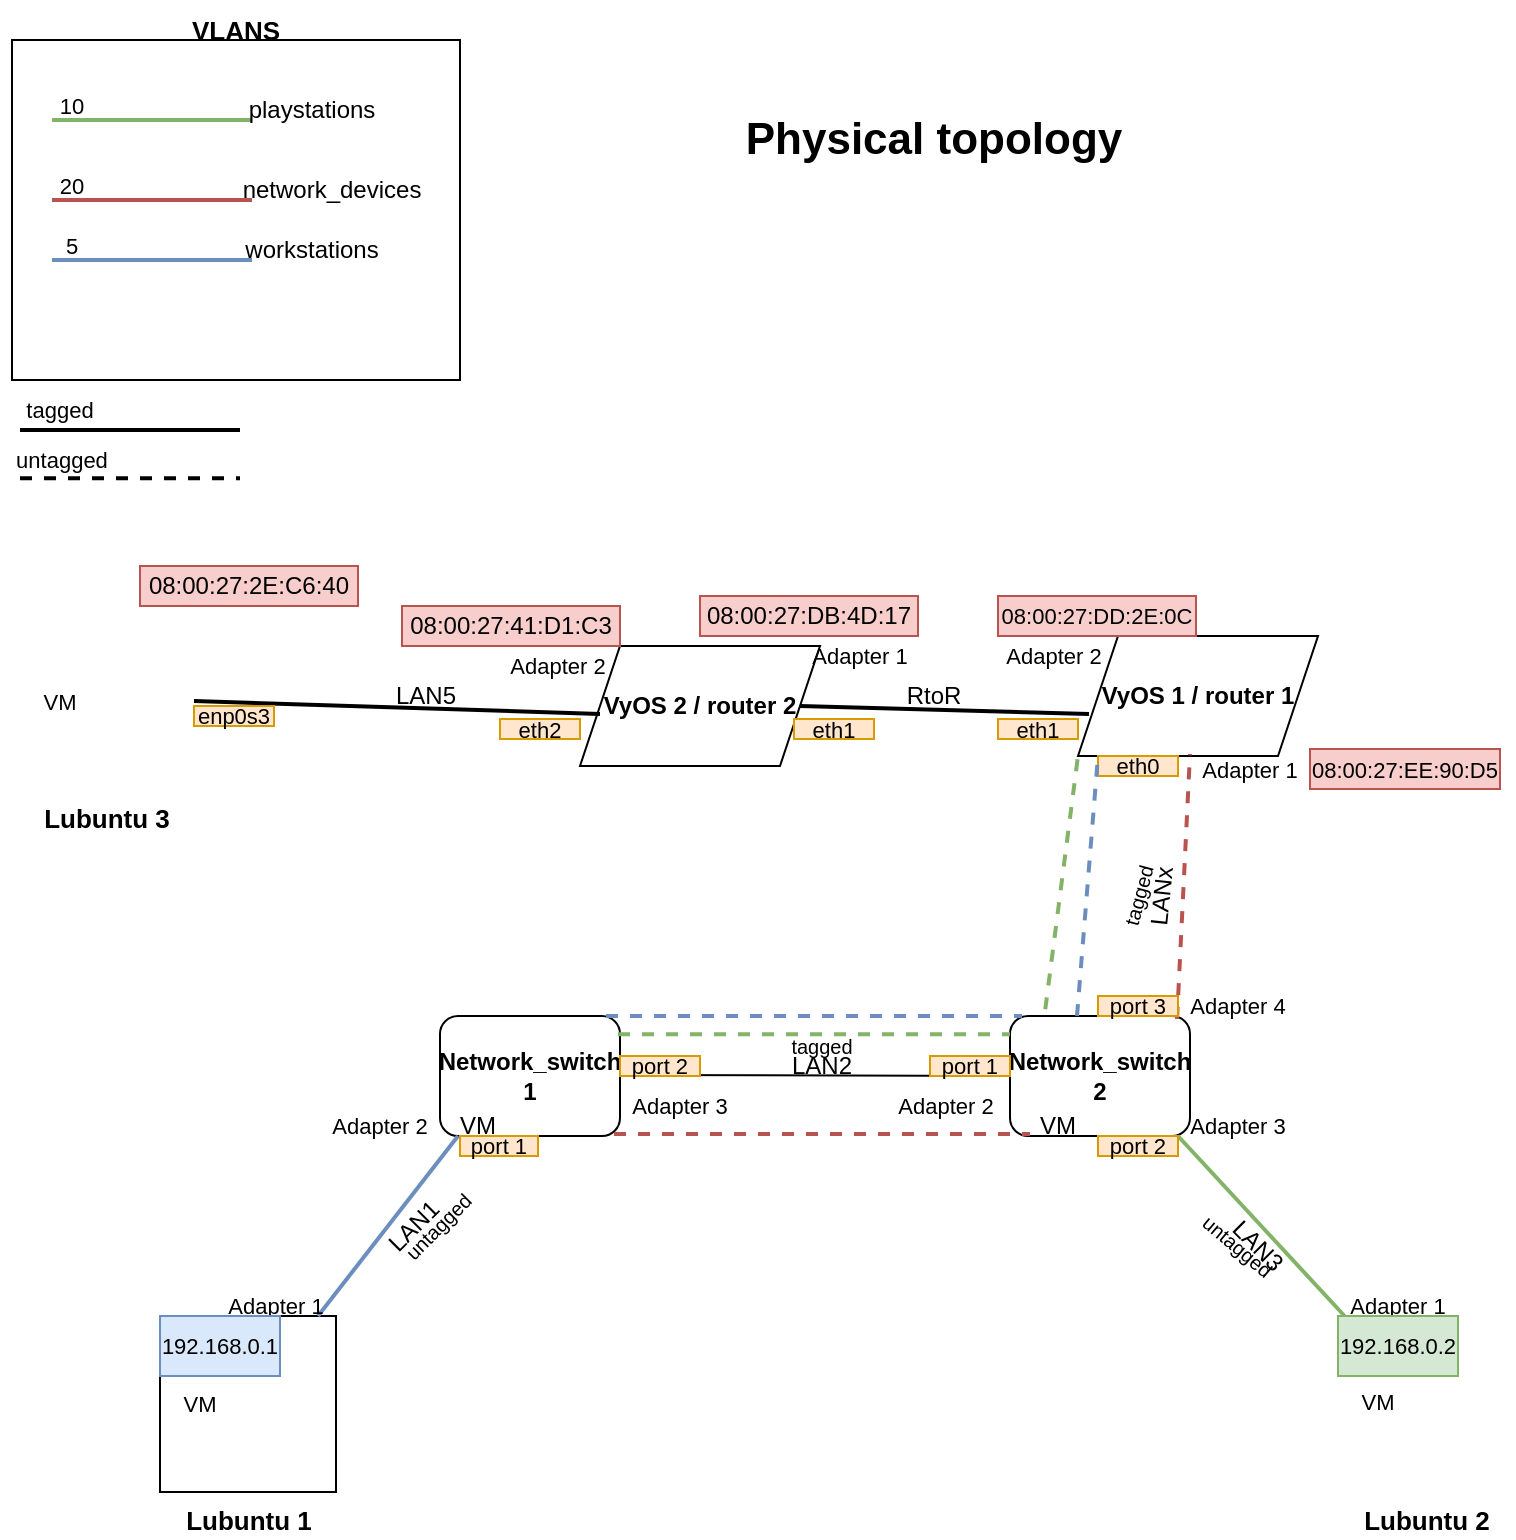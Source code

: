 <mxfile version="16.6.4" type="device" pages="2"><diagram id="4Nt_yJJLfKvm1eDg9Hw0" name="Phy_topo"><mxGraphModel dx="1118" dy="1104" grid="1" gridSize="10" guides="1" tooltips="1" connect="1" arrows="1" fold="1" page="1" pageScale="1" pageWidth="827" pageHeight="1169" math="0" shadow="0"><root><mxCell id="0"/><mxCell id="1" parent="0"/><mxCell id="U81fKq_Kq8_fleih-5JK-2" value="&lt;b&gt;Network_switch 1&lt;/b&gt;" style="rounded=1;whiteSpace=wrap;html=1;" parent="1" vertex="1"><mxGeometry x="250" y="518" width="90" height="60" as="geometry"/></mxCell><mxCell id="U81fKq_Kq8_fleih-5JK-3" value="" style="endArrow=none;html=1;rounded=0;entryX=0;entryY=0.5;entryDx=0;entryDy=0;" parent="1" target="U81fKq_Kq8_fleih-5JK-12" edge="1"><mxGeometry width="50" height="50" relative="1" as="geometry"><mxPoint x="340" y="547.5" as="sourcePoint"/><mxPoint x="430" y="547.5" as="targetPoint"/></mxGeometry></mxCell><mxCell id="U81fKq_Kq8_fleih-5JK-7" value="Adapter 2" style="text;html=1;strokeColor=none;fillColor=none;align=center;verticalAlign=middle;whiteSpace=wrap;rounded=0;fontSize=11;" parent="1" vertex="1"><mxGeometry x="190" y="558" width="60" height="30" as="geometry"/></mxCell><mxCell id="U81fKq_Kq8_fleih-5JK-8" value="Adapter 3" style="text;html=1;strokeColor=none;fillColor=none;align=center;verticalAlign=middle;whiteSpace=wrap;rounded=0;fontSize=11;" parent="1" vertex="1"><mxGeometry x="340" y="548" width="60" height="30" as="geometry"/></mxCell><mxCell id="U81fKq_Kq8_fleih-5JK-11" value="Lubuntu 1" style="shape=image;html=1;verticalAlign=top;verticalLabelPosition=bottom;labelBackgroundColor=#ffffff;imageAspect=0;aspect=fixed;image=https://cdn1.iconfinder.com/data/icons/100-basic-for-user-interface/32/29-Screen-128.png;fontStyle=1;fontSize=13;imageBorder=default;imageBackground=default;" parent="1" vertex="1"><mxGeometry x="110" y="668" width="88" height="88" as="geometry"/></mxCell><mxCell id="U81fKq_Kq8_fleih-5JK-12" value="&lt;b style=&quot;font-size: 12px;&quot;&gt;Network_switch 2&lt;/b&gt;" style="rounded=1;whiteSpace=wrap;html=1;fontSize=12;" parent="1" vertex="1"><mxGeometry x="535" y="518" width="90" height="60" as="geometry"/></mxCell><mxCell id="U81fKq_Kq8_fleih-5JK-13" value="" style="endArrow=none;html=1;rounded=0;fillColor=#d5e8d4;strokeColor=#82b366;strokeWidth=2;" parent="1" target="U81fKq_Kq8_fleih-5JK-31" edge="1"><mxGeometry width="50" height="50" relative="1" as="geometry"><mxPoint x="619" y="578" as="sourcePoint"/><mxPoint x="689" y="678" as="targetPoint"/></mxGeometry></mxCell><mxCell id="U81fKq_Kq8_fleih-5JK-17" value="Adapter 2" style="text;html=1;strokeColor=none;fillColor=none;align=center;verticalAlign=middle;whiteSpace=wrap;rounded=0;fontSize=11;" parent="1" vertex="1"><mxGeometry x="471" y="548" width="64" height="30" as="geometry"/></mxCell><mxCell id="U81fKq_Kq8_fleih-5JK-18" value="Adapter 3" style="text;html=1;strokeColor=none;fillColor=none;align=center;verticalAlign=middle;whiteSpace=wrap;rounded=0;fontSize=11;" parent="1" vertex="1"><mxGeometry x="619" y="558" width="60" height="30" as="geometry"/></mxCell><mxCell id="U81fKq_Kq8_fleih-5JK-19" value="VM" style="text;html=1;strokeColor=none;fillColor=none;align=center;verticalAlign=middle;whiteSpace=wrap;rounded=0;" parent="1" vertex="1"><mxGeometry x="239" y="558" width="60" height="30" as="geometry"/></mxCell><mxCell id="U81fKq_Kq8_fleih-5JK-20" value="VM" style="text;html=1;strokeColor=none;fillColor=none;align=center;verticalAlign=middle;whiteSpace=wrap;rounded=0;" parent="1" vertex="1"><mxGeometry x="529" y="558" width="60" height="30" as="geometry"/></mxCell><mxCell id="U81fKq_Kq8_fleih-5JK-21" value="LAN2" style="text;html=1;strokeColor=none;fillColor=none;align=center;verticalAlign=middle;whiteSpace=wrap;rounded=0;" parent="1" vertex="1"><mxGeometry x="411" y="528" width="60" height="30" as="geometry"/></mxCell><mxCell id="U81fKq_Kq8_fleih-5JK-24" value="" style="endArrow=none;html=1;rounded=0;fontSize=11;fillColor=#dae8fc;strokeColor=#6c8ebf;strokeWidth=2;" parent="1" edge="1"><mxGeometry width="50" height="50" relative="1" as="geometry"><mxPoint x="189" y="668" as="sourcePoint"/><mxPoint x="259" y="578" as="targetPoint"/></mxGeometry></mxCell><mxCell id="U81fKq_Kq8_fleih-5JK-25" value="Adapter 1" style="text;html=1;strokeColor=none;fillColor=none;align=center;verticalAlign=middle;whiteSpace=wrap;rounded=0;fontSize=11;" parent="1" vertex="1"><mxGeometry x="138" y="648" width="60" height="30" as="geometry"/></mxCell><mxCell id="U81fKq_Kq8_fleih-5JK-26" value="VM" style="text;html=1;strokeColor=none;fillColor=none;align=center;verticalAlign=middle;whiteSpace=wrap;rounded=0;fontSize=11;" parent="1" vertex="1"><mxGeometry x="100" y="697" width="60" height="30" as="geometry"/></mxCell><mxCell id="U81fKq_Kq8_fleih-5JK-27" value="LAN1" style="text;html=1;strokeColor=none;fillColor=none;align=center;verticalAlign=middle;whiteSpace=wrap;rounded=0;fontSize=12;rotation=-45;" parent="1" vertex="1"><mxGeometry x="207" y="608" width="60" height="30" as="geometry"/></mxCell><mxCell id="U81fKq_Kq8_fleih-5JK-31" value="Lubuntu 2" style="shape=image;html=1;verticalAlign=top;verticalLabelPosition=bottom;labelBackgroundColor=#ffffff;imageAspect=0;aspect=fixed;image=https://cdn1.iconfinder.com/data/icons/100-basic-for-user-interface/32/29-Screen-128.png;fontStyle=1;fontSize=13;imageBackground=default;" parent="1" vertex="1"><mxGeometry x="699" y="668" width="88" height="88" as="geometry"/></mxCell><mxCell id="U81fKq_Kq8_fleih-5JK-32" value="Adapter 1" style="text;html=1;strokeColor=none;fillColor=none;align=center;verticalAlign=middle;whiteSpace=wrap;rounded=0;fontSize=11;" parent="1" vertex="1"><mxGeometry x="699" y="648" width="60" height="30" as="geometry"/></mxCell><mxCell id="U81fKq_Kq8_fleih-5JK-33" value="VM" style="text;html=1;strokeColor=none;fillColor=none;align=center;verticalAlign=middle;whiteSpace=wrap;rounded=0;fontSize=11;" parent="1" vertex="1"><mxGeometry x="689" y="696" width="60" height="30" as="geometry"/></mxCell><mxCell id="U81fKq_Kq8_fleih-5JK-34" value="LAN3" style="text;html=1;strokeColor=none;fillColor=none;align=center;verticalAlign=middle;whiteSpace=wrap;rounded=0;fontSize=12;rotation=45;" parent="1" vertex="1"><mxGeometry x="629" y="618" width="60" height="30" as="geometry"/></mxCell><mxCell id="U81fKq_Kq8_fleih-5JK-37" value="port 1" style="text;html=1;strokeColor=#d79b00;fillColor=#ffe6cc;align=center;verticalAlign=middle;whiteSpace=wrap;rounded=0;fontSize=11;" parent="1" vertex="1"><mxGeometry x="260" y="578" width="39" height="10" as="geometry"/></mxCell><mxCell id="U81fKq_Kq8_fleih-5JK-38" value="port 2" style="text;html=1;strokeColor=#d79b00;fillColor=#ffe6cc;align=center;verticalAlign=middle;whiteSpace=wrap;rounded=0;fontSize=11;" parent="1" vertex="1"><mxGeometry x="340" y="538" width="40" height="10" as="geometry"/></mxCell><mxCell id="U81fKq_Kq8_fleih-5JK-39" value="port 1" style="text;html=1;strokeColor=#d79b00;fillColor=#ffe6cc;align=center;verticalAlign=middle;whiteSpace=wrap;rounded=0;fontSize=11;" parent="1" vertex="1"><mxGeometry x="495" y="538" width="40" height="10" as="geometry"/></mxCell><mxCell id="U81fKq_Kq8_fleih-5JK-40" value="port 2" style="text;html=1;strokeColor=#d79b00;fillColor=#ffe6cc;align=center;verticalAlign=middle;whiteSpace=wrap;rounded=0;fontSize=11;" parent="1" vertex="1"><mxGeometry x="579" y="578" width="40" height="10" as="geometry"/></mxCell><mxCell id="U81fKq_Kq8_fleih-5JK-41" value="192.168.0.1" style="text;html=1;strokeColor=#6c8ebf;fillColor=#dae8fc;align=center;verticalAlign=middle;whiteSpace=wrap;rounded=0;fontSize=11;" parent="1" vertex="1"><mxGeometry x="110" y="668" width="60" height="30" as="geometry"/></mxCell><mxCell id="U81fKq_Kq8_fleih-5JK-42" value="192.168.0.2" style="text;html=1;strokeColor=#82b366;fillColor=#d5e8d4;align=center;verticalAlign=middle;whiteSpace=wrap;rounded=0;fontSize=11;" parent="1" vertex="1"><mxGeometry x="699" y="668" width="60" height="30" as="geometry"/></mxCell><mxCell id="U81fKq_Kq8_fleih-5JK-43" value="untagged" style="text;html=1;strokeColor=none;fillColor=none;align=center;verticalAlign=middle;whiteSpace=wrap;rounded=0;fontSize=10;rotation=-45;" parent="1" vertex="1"><mxGeometry x="219" y="608" width="60" height="30" as="geometry"/></mxCell><mxCell id="U81fKq_Kq8_fleih-5JK-44" value="tagged" style="text;html=1;strokeColor=none;fillColor=none;align=center;verticalAlign=middle;whiteSpace=wrap;rounded=0;fontSize=10;rotation=0;" parent="1" vertex="1"><mxGeometry x="411" y="518" width="60" height="30" as="geometry"/></mxCell><mxCell id="U81fKq_Kq8_fleih-5JK-45" value="untagged" style="text;html=1;strokeColor=none;fillColor=none;align=center;verticalAlign=middle;whiteSpace=wrap;rounded=0;fontSize=10;rotation=40;" parent="1" vertex="1"><mxGeometry x="619" y="628" width="60" height="10" as="geometry"/></mxCell><mxCell id="-deLGuFFuTcHoOcKqymt-1" value="VyOS 1 / router 1" style="shape=parallelogram;perimeter=parallelogramPerimeter;whiteSpace=wrap;html=1;fixedSize=1;fontStyle=1" parent="1" vertex="1"><mxGeometry x="569" y="328" width="120" height="60" as="geometry"/></mxCell><mxCell id="-deLGuFFuTcHoOcKqymt-2" value="" style="endArrow=none;html=1;rounded=0;exitX=0.928;exitY=0.025;exitDx=0;exitDy=0;exitPerimeter=0;entryX=0;entryY=0.25;entryDx=0;entryDy=0;fillColor=#f8cecc;strokeColor=#b85450;strokeWidth=2;dashed=1;" parent="1" source="U81fKq_Kq8_fleih-5JK-12" target="-deLGuFFuTcHoOcKqymt-7" edge="1"><mxGeometry width="50" height="50" relative="1" as="geometry"><mxPoint x="575" y="458" as="sourcePoint"/><mxPoint x="625" y="408" as="targetPoint"/></mxGeometry></mxCell><mxCell id="-deLGuFFuTcHoOcKqymt-3" value="port 3" style="text;html=1;strokeColor=#d79b00;fillColor=#ffe6cc;align=center;verticalAlign=middle;whiteSpace=wrap;rounded=0;fontSize=11;" parent="1" vertex="1"><mxGeometry x="579" y="508" width="40" height="10" as="geometry"/></mxCell><mxCell id="-deLGuFFuTcHoOcKqymt-5" value="Adapter 4" style="text;html=1;strokeColor=none;fillColor=none;align=center;verticalAlign=middle;whiteSpace=wrap;rounded=0;fontSize=11;" parent="1" vertex="1"><mxGeometry x="619" y="498" width="60" height="30" as="geometry"/></mxCell><mxCell id="-deLGuFFuTcHoOcKqymt-6" value="eth0" style="text;html=1;strokeColor=#d79b00;fillColor=#ffe6cc;align=center;verticalAlign=middle;whiteSpace=wrap;rounded=0;fontSize=11;" parent="1" vertex="1"><mxGeometry x="579" y="388" width="40" height="10" as="geometry"/></mxCell><mxCell id="-deLGuFFuTcHoOcKqymt-7" value="Adapter 1" style="text;html=1;strokeColor=none;fillColor=none;align=center;verticalAlign=middle;whiteSpace=wrap;rounded=0;fontSize=11;" parent="1" vertex="1"><mxGeometry x="625" y="379.5" width="60" height="30" as="geometry"/></mxCell><mxCell id="-deLGuFFuTcHoOcKqymt-8" value="LANx" style="text;html=1;strokeColor=none;fillColor=none;align=center;verticalAlign=middle;whiteSpace=wrap;rounded=0;fontSize=12;rotation=-84;" parent="1" vertex="1"><mxGeometry x="589" y="448" width="44" height="20" as="geometry"/></mxCell><mxCell id="vg-7Af70SD5HFfEKhLpO-1" value="&lt;font style=&quot;font-size: 22px;&quot;&gt;&lt;b style=&quot;font-size: 22px;&quot;&gt;Physical topology&lt;/b&gt;&lt;/font&gt;" style="text;html=1;strokeColor=none;fillColor=none;align=center;verticalAlign=middle;whiteSpace=wrap;rounded=0;fontSize=22;" parent="1" vertex="1"><mxGeometry x="400" y="70" width="194" height="20" as="geometry"/></mxCell><mxCell id="vg-7Af70SD5HFfEKhLpO-2" value="08:00:27:EE:90:D5" style="text;html=1;strokeColor=#b85450;fillColor=#f8cecc;align=center;verticalAlign=middle;whiteSpace=wrap;rounded=0;fontSize=11;" parent="1" vertex="1"><mxGeometry x="685" y="384.5" width="95" height="20" as="geometry"/></mxCell><mxCell id="Mu7DTZYeBi2F3sgftwLB-1" value="tagged" style="text;html=1;strokeColor=none;fillColor=none;align=center;verticalAlign=middle;whiteSpace=wrap;rounded=0;fontSize=10;rotation=-75;" parent="1" vertex="1"><mxGeometry x="574.5" y="440.5" width="49" height="35" as="geometry"/></mxCell><mxCell id="yISrmm2YetKi47r4Fepb-1" value="" style="endArrow=none;html=1;rounded=0;strokeWidth=2;" parent="1" edge="1"><mxGeometry width="50" height="50" relative="1" as="geometry"><mxPoint x="40" y="225" as="sourcePoint"/><mxPoint x="150" y="225" as="targetPoint"/></mxGeometry></mxCell><mxCell id="-Cq58QkxQ5atOi-sWSDs-1" value="" style="endArrow=none;html=1;rounded=0;strokeWidth=2;fillColor=#d5e8d4;strokeColor=#82b366;" parent="1" edge="1"><mxGeometry width="50" height="50" relative="1" as="geometry"><mxPoint x="56" y="70" as="sourcePoint"/><mxPoint x="156" y="70" as="targetPoint"/></mxGeometry></mxCell><mxCell id="-Cq58QkxQ5atOi-sWSDs-2" value="" style="endArrow=none;html=1;rounded=0;strokeWidth=2;fillColor=#f8cecc;strokeColor=#b85450;" parent="1" edge="1"><mxGeometry width="50" height="50" relative="1" as="geometry"><mxPoint x="56" y="110" as="sourcePoint"/><mxPoint x="156" y="110" as="targetPoint"/></mxGeometry></mxCell><mxCell id="-Cq58QkxQ5atOi-sWSDs-3" value="" style="endArrow=none;html=1;rounded=0;strokeWidth=2;fillColor=#dae8fc;strokeColor=#6c8ebf;" parent="1" edge="1"><mxGeometry width="50" height="50" relative="1" as="geometry"><mxPoint x="56" y="140" as="sourcePoint"/><mxPoint x="156" y="140" as="targetPoint"/></mxGeometry></mxCell><mxCell id="-Cq58QkxQ5atOi-sWSDs-4" value="playstations" style="text;html=1;strokeColor=none;fillColor=none;align=center;verticalAlign=middle;whiteSpace=wrap;rounded=0;" parent="1" vertex="1"><mxGeometry x="156" y="50" width="60" height="30" as="geometry"/></mxCell><mxCell id="-Cq58QkxQ5atOi-sWSDs-6" value="network_devices" style="text;html=1;strokeColor=none;fillColor=none;align=center;verticalAlign=middle;whiteSpace=wrap;rounded=0;" parent="1" vertex="1"><mxGeometry x="166" y="90" width="60" height="30" as="geometry"/></mxCell><mxCell id="-Cq58QkxQ5atOi-sWSDs-7" value="workstations" style="text;html=1;strokeColor=none;fillColor=none;align=center;verticalAlign=middle;whiteSpace=wrap;rounded=0;" parent="1" vertex="1"><mxGeometry x="156" y="120" width="60" height="30" as="geometry"/></mxCell><mxCell id="-Cq58QkxQ5atOi-sWSDs-8" value="" style="rounded=0;whiteSpace=wrap;html=1;fillColor=none;" parent="1" vertex="1"><mxGeometry x="36" y="30" width="224" height="170" as="geometry"/></mxCell><mxCell id="-Cq58QkxQ5atOi-sWSDs-9" value="&lt;b&gt;&lt;font style=&quot;font-size: 13px&quot;&gt;VLANS&lt;/font&gt;&lt;/b&gt;" style="text;html=1;strokeColor=none;fillColor=none;align=center;verticalAlign=middle;whiteSpace=wrap;rounded=0;" parent="1" vertex="1"><mxGeometry x="118" y="10" width="60" height="30" as="geometry"/></mxCell><mxCell id="dmTH2JoCFNl3TflqZGUC-1" value="&lt;span style=&quot;font-size: 11px&quot;&gt;10&lt;/span&gt;" style="text;html=1;strokeColor=none;fillColor=none;align=center;verticalAlign=middle;whiteSpace=wrap;rounded=0;fontSize=22;" parent="1" vertex="1"><mxGeometry x="56" y="50" width="20" height="20" as="geometry"/></mxCell><mxCell id="dmTH2JoCFNl3TflqZGUC-2" value="&lt;span style=&quot;font-size: 11px&quot;&gt;20&lt;/span&gt;" style="text;html=1;strokeColor=none;fillColor=none;align=center;verticalAlign=middle;whiteSpace=wrap;rounded=0;fontSize=22;" parent="1" vertex="1"><mxGeometry x="56" y="90" width="20" height="20" as="geometry"/></mxCell><mxCell id="2OL57iEPnTf7JYbu53cw-1" value="&lt;span style=&quot;font-size: 11px&quot;&gt;5&lt;/span&gt;" style="text;html=1;strokeColor=none;fillColor=none;align=center;verticalAlign=middle;whiteSpace=wrap;rounded=0;fontSize=22;" parent="1" vertex="1"><mxGeometry x="56" y="120" width="20" height="20" as="geometry"/></mxCell><mxCell id="8X2fXd5CF7WG9a_s_2oO-1" value="" style="endArrow=none;html=1;rounded=0;fillColor=#d5e8d4;strokeColor=#82b366;strokeWidth=2;dashed=1;" parent="1" edge="1"><mxGeometry width="50" height="50" relative="1" as="geometry"><mxPoint x="339" y="527.17" as="sourcePoint"/><mxPoint x="535" y="527.17" as="targetPoint"/></mxGeometry></mxCell><mxCell id="8X2fXd5CF7WG9a_s_2oO-3" value="" style="endArrow=none;html=1;rounded=0;fillColor=#dae8fc;strokeColor=#6c8ebf;strokeWidth=2;dashed=1;entryX=0.067;entryY=0;entryDx=0;entryDy=0;entryPerimeter=0;" parent="1" target="U81fKq_Kq8_fleih-5JK-12" edge="1"><mxGeometry width="50" height="50" relative="1" as="geometry"><mxPoint x="333" y="518" as="sourcePoint"/><mxPoint x="529" y="518" as="targetPoint"/></mxGeometry></mxCell><mxCell id="92tTVINao97U61kD13Il-1" value="" style="endArrow=none;html=1;rounded=0;fillColor=#dae8fc;strokeColor=#6c8ebf;strokeWidth=2;dashed=1;entryX=0;entryY=0;entryDx=0;entryDy=0;" parent="1" target="-deLGuFFuTcHoOcKqymt-6" edge="1"><mxGeometry width="50" height="50" relative="1" as="geometry"><mxPoint x="568.5" y="518" as="sourcePoint"/><mxPoint x="574.5" y="448" as="targetPoint"/></mxGeometry></mxCell><mxCell id="92tTVINao97U61kD13Il-2" value="" style="endArrow=none;html=1;rounded=0;fillColor=#d5e8d4;strokeColor=#82b366;strokeWidth=2;dashed=1;exitX=0.196;exitY=-0.056;exitDx=0;exitDy=0;exitPerimeter=0;entryX=0;entryY=1;entryDx=0;entryDy=0;" parent="1" source="U81fKq_Kq8_fleih-5JK-12" target="-deLGuFFuTcHoOcKqymt-1" edge="1"><mxGeometry width="50" height="50" relative="1" as="geometry"><mxPoint x="359" y="398.0" as="sourcePoint"/><mxPoint x="555" y="398.0" as="targetPoint"/></mxGeometry></mxCell><mxCell id="FqWQApFAwASERB76U5Mr-1" value="" style="endArrow=none;html=1;rounded=0;strokeWidth=2;dashed=1;" parent="1" edge="1"><mxGeometry width="50" height="50" relative="1" as="geometry"><mxPoint x="40" y="249.17" as="sourcePoint"/><mxPoint x="150" y="249.17" as="targetPoint"/></mxGeometry></mxCell><mxCell id="FqWQApFAwASERB76U5Mr-2" value="tagged" style="text;html=1;strokeColor=none;fillColor=none;align=center;verticalAlign=middle;whiteSpace=wrap;rounded=0;fontSize=11;" parent="1" vertex="1"><mxGeometry x="30" y="200" width="60" height="30" as="geometry"/></mxCell><mxCell id="FqWQApFAwASERB76U5Mr-4" value="untagged" style="text;html=1;strokeColor=none;fillColor=none;align=center;verticalAlign=middle;whiteSpace=wrap;rounded=0;fontSize=11;" parent="1" vertex="1"><mxGeometry x="31" y="225" width="60" height="30" as="geometry"/></mxCell><mxCell id="Rt0HiHEmnfzX1YwvLmAs-2" value="" style="endArrow=none;html=1;rounded=0;fillColor=#f8cecc;strokeColor=#b85450;strokeWidth=2;dashed=1;entryX=0.067;entryY=0;entryDx=0;entryDy=0;entryPerimeter=0;" parent="1" edge="1"><mxGeometry width="50" height="50" relative="1" as="geometry"><mxPoint x="336.99" y="577" as="sourcePoint"/><mxPoint x="545.02" y="577" as="targetPoint"/></mxGeometry></mxCell><mxCell id="nLIrGsRFY8jwKDzlcBdW-1" value="VyOS 2 / router 2" style="shape=parallelogram;perimeter=parallelogramPerimeter;whiteSpace=wrap;html=1;fixedSize=1;fontStyle=1" vertex="1" parent="1"><mxGeometry x="320" y="333" width="120" height="60" as="geometry"/></mxCell><mxCell id="nLIrGsRFY8jwKDzlcBdW-3" value="Lubuntu 3" style="shape=image;html=1;verticalAlign=top;verticalLabelPosition=bottom;labelBackgroundColor=#ffffff;imageAspect=0;aspect=fixed;image=https://cdn1.iconfinder.com/data/icons/100-basic-for-user-interface/32/29-Screen-128.png;fontStyle=1;fontSize=13;imageBackground=default;" vertex="1" parent="1"><mxGeometry x="39" y="316.5" width="88" height="88" as="geometry"/></mxCell><mxCell id="nLIrGsRFY8jwKDzlcBdW-4" value="VM" style="text;html=1;strokeColor=none;fillColor=none;align=center;verticalAlign=middle;whiteSpace=wrap;rounded=0;fontSize=11;" vertex="1" parent="1"><mxGeometry x="30" y="345.5" width="60" height="30" as="geometry"/></mxCell><mxCell id="nLIrGsRFY8jwKDzlcBdW-5" value="" style="endArrow=none;html=1;rounded=0;strokeWidth=2;exitX=1;exitY=0.5;exitDx=0;exitDy=0;" edge="1" parent="1" source="nLIrGsRFY8jwKDzlcBdW-1"><mxGeometry width="50" height="50" relative="1" as="geometry"><mxPoint x="460" y="367" as="sourcePoint"/><mxPoint x="574.5" y="367" as="targetPoint"/></mxGeometry></mxCell><mxCell id="nLIrGsRFY8jwKDzlcBdW-6" value="RtoR" style="text;html=1;strokeColor=none;fillColor=none;align=center;verticalAlign=middle;whiteSpace=wrap;rounded=0;fontSize=12;" vertex="1" parent="1"><mxGeometry x="467" y="343" width="60" height="30" as="geometry"/></mxCell><mxCell id="nLIrGsRFY8jwKDzlcBdW-7" value="Adapter 2" style="text;html=1;strokeColor=none;fillColor=none;align=center;verticalAlign=middle;whiteSpace=wrap;rounded=0;fontSize=11;" vertex="1" parent="1"><mxGeometry x="527" y="323" width="60" height="30" as="geometry"/></mxCell><mxCell id="nLIrGsRFY8jwKDzlcBdW-8" value="08:00:27:DD:2E:0C" style="text;html=1;strokeColor=#b85450;fillColor=#f8cecc;align=center;verticalAlign=middle;whiteSpace=wrap;rounded=0;fontSize=11;" vertex="1" parent="1"><mxGeometry x="529" y="308" width="99" height="20" as="geometry"/></mxCell><mxCell id="nLIrGsRFY8jwKDzlcBdW-10" value="&lt;span style=&quot;font-size: 12px ; text-align: left&quot;&gt;08:00:27:DB:4D:17&lt;/span&gt;" style="text;html=1;strokeColor=#b85450;fillColor=#f8cecc;align=center;verticalAlign=middle;whiteSpace=wrap;rounded=0;fontSize=11;" vertex="1" parent="1"><mxGeometry x="380" y="308" width="109" height="20" as="geometry"/></mxCell><mxCell id="nLIrGsRFY8jwKDzlcBdW-11" value="Adapter 1" style="text;html=1;strokeColor=none;fillColor=none;align=center;verticalAlign=middle;whiteSpace=wrap;rounded=0;fontSize=11;" vertex="1" parent="1"><mxGeometry x="430" y="323" width="60" height="30" as="geometry"/></mxCell><mxCell id="nLIrGsRFY8jwKDzlcBdW-12" value="" style="endArrow=none;html=1;rounded=0;strokeWidth=2;exitX=1;exitY=0.5;exitDx=0;exitDy=0;" edge="1" parent="1" source="nLIrGsRFY8jwKDzlcBdW-3"><mxGeometry width="50" height="50" relative="1" as="geometry"><mxPoint x="175.5" y="363" as="sourcePoint"/><mxPoint x="330" y="367" as="targetPoint"/></mxGeometry></mxCell><mxCell id="nLIrGsRFY8jwKDzlcBdW-13" value="LAN5" style="text;html=1;strokeColor=none;fillColor=none;align=center;verticalAlign=middle;whiteSpace=wrap;rounded=0;fontSize=12;" vertex="1" parent="1"><mxGeometry x="212.5" y="343" width="60" height="30" as="geometry"/></mxCell><mxCell id="nLIrGsRFY8jwKDzlcBdW-14" value="Adapter 2" style="text;html=1;strokeColor=none;fillColor=none;align=center;verticalAlign=middle;whiteSpace=wrap;rounded=0;fontSize=11;" vertex="1" parent="1"><mxGeometry x="279" y="328" width="60" height="30" as="geometry"/></mxCell><mxCell id="nLIrGsRFY8jwKDzlcBdW-16" value="&lt;div style=&quot;text-align: left&quot;&gt;&lt;span style=&quot;font-size: 12px&quot;&gt;08:00:27:41:D1:C3&lt;/span&gt;&lt;/div&gt;" style="text;html=1;strokeColor=#b85450;fillColor=#f8cecc;align=center;verticalAlign=middle;whiteSpace=wrap;rounded=0;fontSize=11;" vertex="1" parent="1"><mxGeometry x="231" y="313" width="109" height="20" as="geometry"/></mxCell><mxCell id="nLIrGsRFY8jwKDzlcBdW-17" value="eth1" style="text;html=1;strokeColor=#d79b00;fillColor=#ffe6cc;align=center;verticalAlign=middle;whiteSpace=wrap;rounded=0;fontSize=11;" vertex="1" parent="1"><mxGeometry x="427" y="369.5" width="40" height="10" as="geometry"/></mxCell><mxCell id="nLIrGsRFY8jwKDzlcBdW-18" value="eth1" style="text;html=1;strokeColor=#d79b00;fillColor=#ffe6cc;align=center;verticalAlign=middle;whiteSpace=wrap;rounded=0;fontSize=11;" vertex="1" parent="1"><mxGeometry x="529" y="369.5" width="40" height="10" as="geometry"/></mxCell><mxCell id="nLIrGsRFY8jwKDzlcBdW-19" value="eth2" style="text;html=1;strokeColor=#d79b00;fillColor=#ffe6cc;align=center;verticalAlign=middle;whiteSpace=wrap;rounded=0;fontSize=11;" vertex="1" parent="1"><mxGeometry x="280" y="369.5" width="40" height="10" as="geometry"/></mxCell><mxCell id="nLIrGsRFY8jwKDzlcBdW-25" value="&lt;div style=&quot;text-align: left&quot;&gt;&lt;span style=&quot;font-size: 12px&quot;&gt;08:00:27:2E:C6:40&lt;/span&gt;&lt;br&gt;&lt;/div&gt;" style="text;html=1;strokeColor=#b85450;fillColor=#f8cecc;align=center;verticalAlign=middle;whiteSpace=wrap;rounded=0;fontSize=11;" vertex="1" parent="1"><mxGeometry x="100" y="293" width="109" height="20" as="geometry"/></mxCell><mxCell id="ohp6_u90Cm8GPbxsQNg2-1" value="enp0s3" style="text;html=1;strokeColor=#d79b00;fillColor=#ffe6cc;align=center;verticalAlign=middle;whiteSpace=wrap;rounded=0;fontSize=11;" vertex="1" parent="1"><mxGeometry x="127" y="363" width="40" height="10" as="geometry"/></mxCell></root></mxGraphModel></diagram><diagram id="0iQqirkUDJqPdmCBMsxW" name="Log_topo"><mxGraphModel dx="1118" dy="1104" grid="1" gridSize="10" guides="1" tooltips="1" connect="1" arrows="1" fold="1" page="1" pageScale="1" pageWidth="827" pageHeight="1169" math="0" shadow="0"><root><mxCell id="d690T9WnQPh43Hc7S0r5-0"/><mxCell id="d690T9WnQPh43Hc7S0r5-1" parent="d690T9WnQPh43Hc7S0r5-0"/><mxCell id="d690T9WnQPh43Hc7S0r5-2" value="&lt;b style=&quot;font-size: 22px;&quot;&gt;Logical topology&lt;/b&gt;" style="text;html=1;strokeColor=none;fillColor=none;align=center;verticalAlign=middle;whiteSpace=wrap;rounded=0;fontSize=22;" parent="d690T9WnQPh43Hc7S0r5-1" vertex="1"><mxGeometry x="330" y="10" width="180" height="30" as="geometry"/></mxCell><mxCell id="d690T9WnQPh43Hc7S0r5-3" value="&lt;font style=&quot;font-size: 13px&quot;&gt;VyOS / router 1&lt;/font&gt;" style="shape=parallelogram;perimeter=parallelogramPerimeter;whiteSpace=wrap;html=1;fixedSize=1;fontSize=13;fontStyle=1" parent="d690T9WnQPh43Hc7S0r5-1" vertex="1"><mxGeometry x="350" y="270" width="120" height="60" as="geometry"/></mxCell><mxCell id="d690T9WnQPh43Hc7S0r5-4" value="&lt;b&gt;Network_switch 1&lt;/b&gt;" style="rounded=1;whiteSpace=wrap;html=1;" parent="d690T9WnQPh43Hc7S0r5-1" vertex="1"><mxGeometry x="70" y="580" width="90" height="60" as="geometry"/></mxCell><mxCell id="d690T9WnQPh43Hc7S0r5-5" value="&lt;b&gt;Network_switch 2&lt;/b&gt;" style="rounded=1;whiteSpace=wrap;html=1;" parent="d690T9WnQPh43Hc7S0r5-1" vertex="1"><mxGeometry x="190" y="580" width="90" height="60" as="geometry"/></mxCell><mxCell id="d690T9WnQPh43Hc7S0r5-6" value="Lubuntu 1" style="shape=image;html=1;verticalAlign=top;verticalLabelPosition=bottom;labelBackgroundColor=#ffffff;imageAspect=0;aspect=fixed;image=https://cdn1.iconfinder.com/data/icons/100-basic-for-user-interface/32/29-Screen-128.png;fontStyle=1;fontSize=13;imageBorder=default;imageBackground=default;" parent="d690T9WnQPh43Hc7S0r5-1" vertex="1"><mxGeometry x="374" y="566" width="88" height="88" as="geometry"/></mxCell><mxCell id="d690T9WnQPh43Hc7S0r5-7" value="Lubuntu 2" style="shape=image;html=1;verticalAlign=top;verticalLabelPosition=bottom;labelBackgroundColor=#ffffff;imageAspect=0;aspect=fixed;image=https://cdn1.iconfinder.com/data/icons/100-basic-for-user-interface/32/29-Screen-128.png;fontStyle=1;fontSize=13;imageBorder=default;imageBackground=default;" parent="d690T9WnQPh43Hc7S0r5-1" vertex="1"><mxGeometry x="622" y="560" width="88" height="88" as="geometry"/></mxCell><mxCell id="d690T9WnQPh43Hc7S0r5-8" value="10.9.93.224/28&#10;tag 20&#10;VLAN network_devices" style="ellipse;shape=cloud;whiteSpace=wrap;fontSize=12;fillColor=#f8cecc;strokeColor=#b85450;" parent="d690T9WnQPh43Hc7S0r5-1" vertex="1"><mxGeometry x="100" y="380" width="155" height="90" as="geometry"/></mxCell><mxCell id="d690T9WnQPh43Hc7S0r5-9" value="192.168.32.64/26&#10;VLAN playstations&#10;tag 10" style="ellipse;shape=cloud;whiteSpace=wrap;fontSize=12;fillColor=#d5e8d4;strokeColor=#82b366;" parent="d690T9WnQPh43Hc7S0r5-1" vertex="1"><mxGeometry x="540" y="370" width="142" height="90" as="geometry"/></mxCell><mxCell id="d690T9WnQPh43Hc7S0r5-10" value="192.168.32.0/26&#10;VLAN workstations&#10;tag 5" style="ellipse;shape=cloud;whiteSpace=wrap;fontSize=12;fillColor=#dae8fc;strokeColor=#6c8ebf;" parent="d690T9WnQPh43Hc7S0r5-1" vertex="1"><mxGeometry x="340" y="410" width="138" height="90" as="geometry"/></mxCell><mxCell id="d690T9WnQPh43Hc7S0r5-11" value="192.168.32.1" style="text;html=1;strokeColor=#6c8ebf;fillColor=#dae8fc;align=center;verticalAlign=middle;whiteSpace=wrap;rounded=0;fontSize=11;" parent="d690T9WnQPh43Hc7S0r5-1" vertex="1"><mxGeometry x="374" y="566" width="76" height="30" as="geometry"/></mxCell><mxCell id="d690T9WnQPh43Hc7S0r5-12" value="192.168.32.65" style="text;html=1;strokeColor=#82b366;fillColor=#d5e8d4;align=center;verticalAlign=middle;whiteSpace=wrap;rounded=0;fontSize=11;" parent="d690T9WnQPh43Hc7S0r5-1" vertex="1"><mxGeometry x="622" y="560" width="78" height="30" as="geometry"/></mxCell><mxCell id="d690T9WnQPh43Hc7S0r5-13" value="&lt;span style=&quot;font-size: 12px&quot;&gt;10.9.93.225&lt;/span&gt;" style="text;html=1;strokeColor=#b85450;fillColor=#f8cecc;align=center;verticalAlign=middle;whiteSpace=wrap;rounded=0;fontSize=11;" parent="d690T9WnQPh43Hc7S0r5-1" vertex="1"><mxGeometry x="75" y="624" width="80" height="30" as="geometry"/></mxCell><mxCell id="d690T9WnQPh43Hc7S0r5-14" value="&lt;span style=&quot;font-size: 12px&quot;&gt;10.9.93.226&lt;/span&gt;" style="text;html=1;strokeColor=#b85450;fillColor=#f8cecc;align=center;verticalAlign=middle;whiteSpace=wrap;rounded=0;fontSize=11;" parent="d690T9WnQPh43Hc7S0r5-1" vertex="1"><mxGeometry x="195" y="624" width="80" height="30" as="geometry"/></mxCell><mxCell id="d690T9WnQPh43Hc7S0r5-15" value="" style="endArrow=none;html=1;rounded=0;fontSize=13;exitX=0.5;exitY=0;exitDx=0;exitDy=0;strokeWidth=2;fillColor=#f8cecc;strokeColor=#b85450;" parent="d690T9WnQPh43Hc7S0r5-1" source="d690T9WnQPh43Hc7S0r5-4" edge="1"><mxGeometry width="50" height="50" relative="1" as="geometry"><mxPoint x="110" y="500" as="sourcePoint"/><mxPoint x="160" y="450" as="targetPoint"/></mxGeometry></mxCell><mxCell id="d690T9WnQPh43Hc7S0r5-16" value="" style="endArrow=none;html=1;rounded=0;fontSize=13;exitX=0.5;exitY=0;exitDx=0;exitDy=0;strokeWidth=2;fillColor=#f8cecc;strokeColor=#b85450;" parent="d690T9WnQPh43Hc7S0r5-1" source="d690T9WnQPh43Hc7S0r5-5" edge="1"><mxGeometry width="50" height="50" relative="1" as="geometry"><mxPoint x="172.5" y="590" as="sourcePoint"/><mxPoint x="217.5" y="460" as="targetPoint"/></mxGeometry></mxCell><mxCell id="d690T9WnQPh43Hc7S0r5-17" value="" style="endArrow=none;html=1;rounded=0;fontSize=13;exitX=0.88;exitY=0.25;exitDx=0;exitDy=0;exitPerimeter=0;strokeWidth=2;fillColor=#f8cecc;strokeColor=#b85450;" parent="d690T9WnQPh43Hc7S0r5-1" source="d690T9WnQPh43Hc7S0r5-8" edge="1"><mxGeometry width="50" height="50" relative="1" as="geometry"><mxPoint x="313" y="440" as="sourcePoint"/><mxPoint x="358" y="310" as="targetPoint"/></mxGeometry></mxCell><mxCell id="d690T9WnQPh43Hc7S0r5-18" value="" style="endArrow=none;html=1;rounded=0;fontSize=13;exitX=0.4;exitY=0.1;exitDx=0;exitDy=0;exitPerimeter=0;fillColor=#dae8fc;strokeColor=#6c8ebf;strokeWidth=2;dashed=1;" parent="d690T9WnQPh43Hc7S0r5-1" source="d690T9WnQPh43Hc7S0r5-10" edge="1"><mxGeometry width="50" height="50" relative="1" as="geometry"><mxPoint x="369" y="460" as="sourcePoint"/><mxPoint x="414" y="330" as="targetPoint"/></mxGeometry></mxCell><mxCell id="d690T9WnQPh43Hc7S0r5-19" value="" style="endArrow=none;html=1;rounded=0;fontSize=13;exitX=0.75;exitY=0;exitDx=0;exitDy=0;fillColor=#dae8fc;strokeColor=#6c8ebf;strokeWidth=2;" parent="d690T9WnQPh43Hc7S0r5-1" source="d690T9WnQPh43Hc7S0r5-6" edge="1"><mxGeometry width="50" height="50" relative="1" as="geometry"><mxPoint x="369" y="624" as="sourcePoint"/><mxPoint x="414" y="494" as="targetPoint"/></mxGeometry></mxCell><mxCell id="d690T9WnQPh43Hc7S0r5-20" value="" style="endArrow=none;html=1;rounded=0;fontSize=13;exitX=0.125;exitY=0.265;exitDx=0;exitDy=0;exitPerimeter=0;fillColor=#d5e8d4;strokeColor=#82b366;strokeWidth=2;dashed=1;" parent="d690T9WnQPh43Hc7S0r5-1" source="d690T9WnQPh43Hc7S0r5-9" edge="1"><mxGeometry width="50" height="50" relative="1" as="geometry"><mxPoint x="550" y="390" as="sourcePoint"/><mxPoint x="462" y="300" as="targetPoint"/></mxGeometry></mxCell><mxCell id="d690T9WnQPh43Hc7S0r5-21" value="" style="endArrow=none;html=1;rounded=0;fontSize=13;exitX=0.633;exitY=0;exitDx=0;exitDy=0;exitPerimeter=0;fillColor=#d5e8d4;strokeColor=#82b366;strokeWidth=2;" parent="d690T9WnQPh43Hc7S0r5-1" source="d690T9WnQPh43Hc7S0r5-12" edge="1"><mxGeometry width="50" height="50" relative="1" as="geometry"><mxPoint x="620" y="570" as="sourcePoint"/><mxPoint x="665" y="440" as="targetPoint"/></mxGeometry></mxCell><mxCell id="d690T9WnQPh43Hc7S0r5-22" value="adapter 1&lt;br style=&quot;font-size: 9px;&quot;&gt;eth0" style="text;html=1;strokeColor=none;fillColor=none;align=center;verticalAlign=middle;whiteSpace=wrap;rounded=0;fontSize=9;" parent="d690T9WnQPh43Hc7S0r5-1" vertex="1"><mxGeometry x="380" y="270" width="60" height="30" as="geometry"/></mxCell><mxCell id="d690T9WnQPh43Hc7S0r5-23" value="&lt;span style=&quot;font-size: 12px&quot;&gt;10.9.93.227&lt;/span&gt;" style="text;html=1;strokeColor=#b85450;fillColor=#f8cecc;align=center;verticalAlign=middle;whiteSpace=wrap;rounded=0;fontSize=11;" parent="d690T9WnQPh43Hc7S0r5-1" vertex="1"><mxGeometry x="364" y="310" width="80" height="20" as="geometry"/></mxCell><mxCell id="d690T9WnQPh43Hc7S0r5-24" value="&lt;span style=&quot;font-size: 12px&quot;&gt;192.168.32.62&lt;/span&gt;" style="text;html=1;strokeColor=#6c8ebf;fillColor=#dae8fc;align=center;verticalAlign=middle;whiteSpace=wrap;rounded=0;fontSize=11;" parent="d690T9WnQPh43Hc7S0r5-1" vertex="1"><mxGeometry x="370" y="230" width="96" height="20" as="geometry"/></mxCell><mxCell id="d690T9WnQPh43Hc7S0r5-25" value="&lt;span style=&quot;font-size: 12px&quot;&gt;192.168.32.126&lt;/span&gt;" style="text;html=1;strokeColor=#82b366;fillColor=#d5e8d4;align=center;verticalAlign=middle;whiteSpace=wrap;rounded=0;fontSize=11;" parent="d690T9WnQPh43Hc7S0r5-1" vertex="1"><mxGeometry x="370" y="250" width="96" height="20" as="geometry"/></mxCell><mxCell id="d690T9WnQPh43Hc7S0r5-26" value="&lt;span style=&quot;font-size: 12px&quot;&gt;.0 - .64&lt;/span&gt;" style="text;html=1;strokeColor=#6c8ebf;fillColor=#dae8fc;align=center;verticalAlign=middle;whiteSpace=wrap;rounded=0;fontSize=11;" parent="d690T9WnQPh43Hc7S0r5-1" vertex="1"><mxGeometry x="426" y="500" width="44" height="20" as="geometry"/></mxCell><mxCell id="d690T9WnQPh43Hc7S0r5-27" value="&lt;span style=&quot;font-size: 12px&quot;&gt;.64 - .127&lt;/span&gt;" style="text;html=1;strokeColor=#82b366;fillColor=#d5e8d4;align=center;verticalAlign=middle;whiteSpace=wrap;rounded=0;fontSize=11;" parent="d690T9WnQPh43Hc7S0r5-1" vertex="1"><mxGeometry x="600" y="460" width="58" height="20" as="geometry"/></mxCell><mxCell id="ICoLK_yg_dNl1cu7407p-0" value="VyOS 2 / router 2" style="shape=parallelogram;perimeter=parallelogramPerimeter;whiteSpace=wrap;html=1;fixedSize=1;fontStyle=1" vertex="1" parent="d690T9WnQPh43Hc7S0r5-1"><mxGeometry x="658" y="300" width="120" height="60" as="geometry"/></mxCell><mxCell id="ICoLK_yg_dNl1cu7407p-1" value="Lubuntu 3" style="shape=image;html=1;verticalAlign=top;verticalLabelPosition=bottom;labelBackgroundColor=#ffffff;imageAspect=0;aspect=fixed;image=https://cdn1.iconfinder.com/data/icons/100-basic-for-user-interface/32/29-Screen-128.png;fontStyle=1;fontSize=13;imageBackground=default;" vertex="1" parent="d690T9WnQPh43Hc7S0r5-1"><mxGeometry x="617" y="70" width="88" height="88" as="geometry"/></mxCell><mxCell id="ICoLK_yg_dNl1cu7407p-2" value="" style="endArrow=none;html=1;rounded=0;strokeWidth=2;entryX=1;entryY=0;entryDx=0;entryDy=0;exitX=1;exitY=0.75;exitDx=0;exitDy=0;startArrow=none;" edge="1" parent="d690T9WnQPh43Hc7S0r5-1" source="ICoLK_yg_dNl1cu7407p-6" target="ICoLK_yg_dNl1cu7407p-0"><mxGeometry width="50" height="50" relative="1" as="geometry"><mxPoint x="680" y="180" as="sourcePoint"/><mxPoint x="726" y="190.5" as="targetPoint"/></mxGeometry></mxCell><mxCell id="ICoLK_yg_dNl1cu7407p-3" value="" style="endArrow=none;html=1;rounded=0;strokeWidth=2;startArrow=none;exitX=0.963;exitY=0.633;exitDx=0;exitDy=0;exitPerimeter=0;" edge="1" parent="d690T9WnQPh43Hc7S0r5-1" source="vrXnw6CpPkSVpRBDL3Dq-3" target="ICoLK_yg_dNl1cu7407p-0"><mxGeometry width="50" height="50" relative="1" as="geometry"><mxPoint x="466" y="285" as="sourcePoint"/><mxPoint x="613.5" y="284.5" as="targetPoint"/></mxGeometry></mxCell><mxCell id="vrXnw6CpPkSVpRBDL3Dq-0" value="&lt;span style=&quot;font-size: 12px&quot;&gt;192.168.32.129&lt;/span&gt;" style="text;html=1;strokeColor=#d6b656;fillColor=#fff2cc;align=center;verticalAlign=middle;whiteSpace=wrap;rounded=0;fontSize=11;" vertex="1" parent="d690T9WnQPh43Hc7S0r5-1"><mxGeometry x="670" y="300" width="96" height="20" as="geometry"/></mxCell><mxCell id="vrXnw6CpPkSVpRBDL3Dq-1" value="&lt;span style=&quot;font-size: 11px;&quot;&gt;192.168.32.130&lt;/span&gt;" style="text;html=1;strokeColor=#d6b656;fillColor=#fff2cc;align=center;verticalAlign=middle;whiteSpace=wrap;rounded=0;fontSize=11;" vertex="1" parent="d690T9WnQPh43Hc7S0r5-1"><mxGeometry x="617" y="70" width="83" height="30" as="geometry"/></mxCell><mxCell id="ICoLK_yg_dNl1cu7407p-6" value="192.168.32.128/26" style="ellipse;shape=cloud;whiteSpace=wrap;html=1;fontSize=12;" vertex="1" parent="d690T9WnQPh43Hc7S0r5-1"><mxGeometry x="670" y="170" width="136" height="90" as="geometry"/></mxCell><mxCell id="vrXnw6CpPkSVpRBDL3Dq-2" value="" style="endArrow=none;html=1;rounded=0;strokeWidth=2;entryX=0.625;entryY=0.2;entryDx=0;entryDy=0;exitX=1;exitY=0.75;exitDx=0;exitDy=0;entryPerimeter=0;" edge="1" parent="d690T9WnQPh43Hc7S0r5-1" source="ICoLK_yg_dNl1cu7407p-1" target="ICoLK_yg_dNl1cu7407p-6"><mxGeometry width="50" height="50" relative="1" as="geometry"><mxPoint x="705" y="136" as="sourcePoint"/><mxPoint x="778" y="300" as="targetPoint"/></mxGeometry></mxCell><mxCell id="vrXnw6CpPkSVpRBDL3Dq-3" value="10.9.93.32/30" style="ellipse;shape=cloud;whiteSpace=wrap;html=1;fontSize=12;" vertex="1" parent="d690T9WnQPh43Hc7S0r5-1"><mxGeometry x="500" y="250" width="136" height="90" as="geometry"/></mxCell><mxCell id="vrXnw6CpPkSVpRBDL3Dq-4" value="" style="endArrow=none;html=1;rounded=0;strokeWidth=2;entryX=0.07;entryY=0.4;entryDx=0;entryDy=0;entryPerimeter=0;" edge="1" parent="d690T9WnQPh43Hc7S0r5-1" target="vrXnw6CpPkSVpRBDL3Dq-3"><mxGeometry width="50" height="50" relative="1" as="geometry"><mxPoint x="466" y="285" as="sourcePoint"/><mxPoint x="670.809" y="321.573" as="targetPoint"/></mxGeometry></mxCell><mxCell id="vrXnw6CpPkSVpRBDL3Dq-10" style="edgeStyle=orthogonalEdgeStyle;rounded=0;orthogonalLoop=1;jettySize=auto;html=1;exitX=0.75;exitY=1;exitDx=0;exitDy=0;entryX=0.25;entryY=0.25;entryDx=0;entryDy=0;entryPerimeter=0;fontSize=11;" edge="1" parent="d690T9WnQPh43Hc7S0r5-1" source="vrXnw6CpPkSVpRBDL3Dq-5" target="vrXnw6CpPkSVpRBDL3Dq-3"><mxGeometry relative="1" as="geometry"/></mxCell><mxCell id="vrXnw6CpPkSVpRBDL3Dq-5" value="&lt;span style=&quot;font-size: 12px&quot;&gt;10.9.93.33&lt;/span&gt;" style="text;html=1;strokeColor=#d79b00;fillColor=#ffe6cc;align=center;verticalAlign=middle;whiteSpace=wrap;rounded=0;fontSize=11;" vertex="1" parent="d690T9WnQPh43Hc7S0r5-1"><mxGeometry x="470" y="230" width="80" height="20" as="geometry"/></mxCell><mxCell id="vrXnw6CpPkSVpRBDL3Dq-11" value="&lt;span style=&quot;font-size: 12px&quot;&gt;10.9.93.34&lt;/span&gt;" style="text;html=1;strokeColor=#d79b00;fillColor=#ffe6cc;align=center;verticalAlign=middle;whiteSpace=wrap;rounded=0;fontSize=11;" vertex="1" parent="d690T9WnQPh43Hc7S0r5-1"><mxGeometry x="670" y="280" width="80" height="20" as="geometry"/></mxCell></root></mxGraphModel></diagram></mxfile>